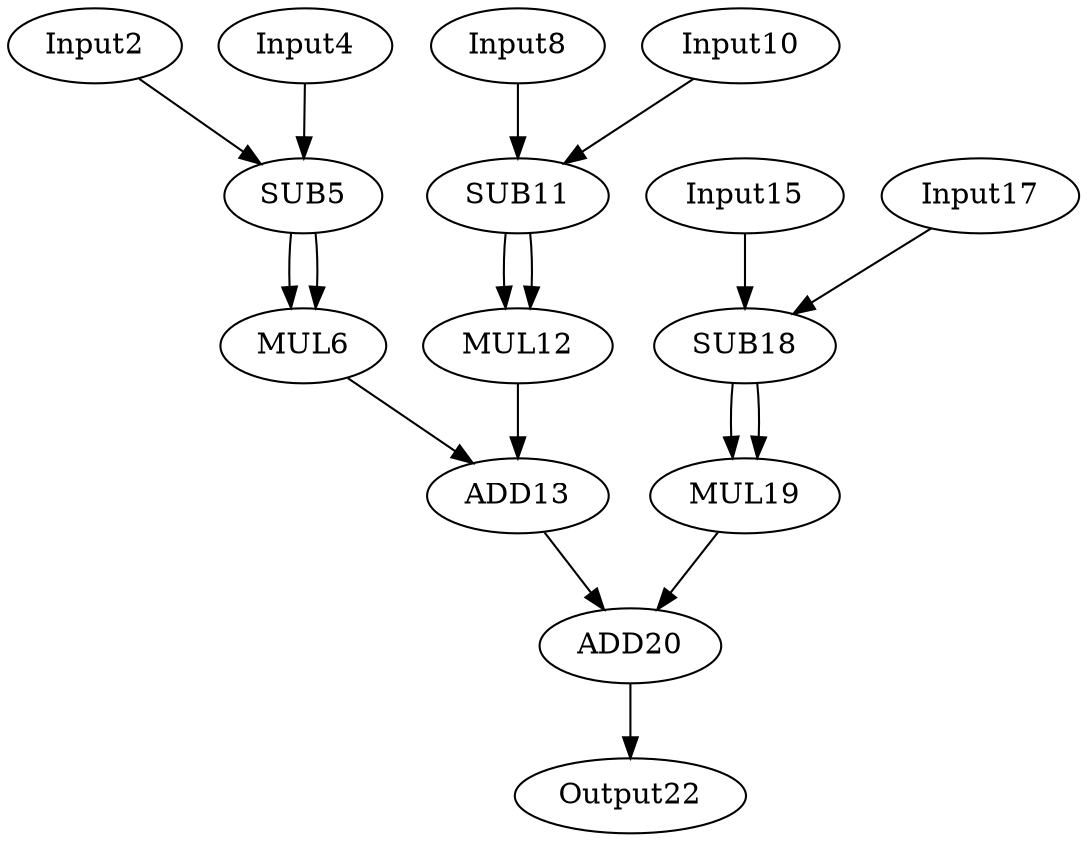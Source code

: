 Digraph G {
Input2[opcode=input, ref_name="acceleration_x", size=4096, offset="0, 0", pattern="4, 1024"];
Input4[opcode=input, ref_name="acc_avg_x", size=4096, offset="0, 0", pattern="4, 1024"];
SUB5[opcode=sub];
MUL6[opcode=mul];
Input8[opcode=input, ref_name="acceleration_y", size=4096, offset="0, 0", pattern="4, 1024"];
Input10[opcode=input, ref_name="acc_avg_y", size=4096, offset="0, 0", pattern="4, 1024"];
SUB11[opcode=sub];
MUL12[opcode=mul];
ADD13[opcode=add];
Input15[opcode=input, ref_name="acceleration_z", size=4096, offset="0, 0", pattern="4, 1024"];
Input17[opcode=input, ref_name="acc_avg_z", size=4096, offset="0, 0", pattern="4, 1024"];
SUB18[opcode=sub];
MUL19[opcode=mul];
ADD20[opcode=add];
Output22[opcode=output, ref_name="acc_vector", size=4096, offset="0, 0", pattern="4, 1024"];
Input2->SUB5[operand=0];
Input4->SUB5[operand=1];
SUB5->MUL6[operand=0];
SUB5->MUL6[operand=1];
MUL6->ADD13[operand=1];
Input8->SUB11[operand=0];
Input10->SUB11[operand=1];
SUB11->MUL12[operand=0];
SUB11->MUL12[operand=1];
MUL12->ADD13[operand=0];
ADD13->ADD20[operand=0];
Input15->SUB18[operand=0];
Input17->SUB18[operand=1];
SUB18->MUL19[operand=0];
SUB18->MUL19[operand=1];
MUL19->ADD20[operand=1];
ADD20->Output22[operand=0];
}
